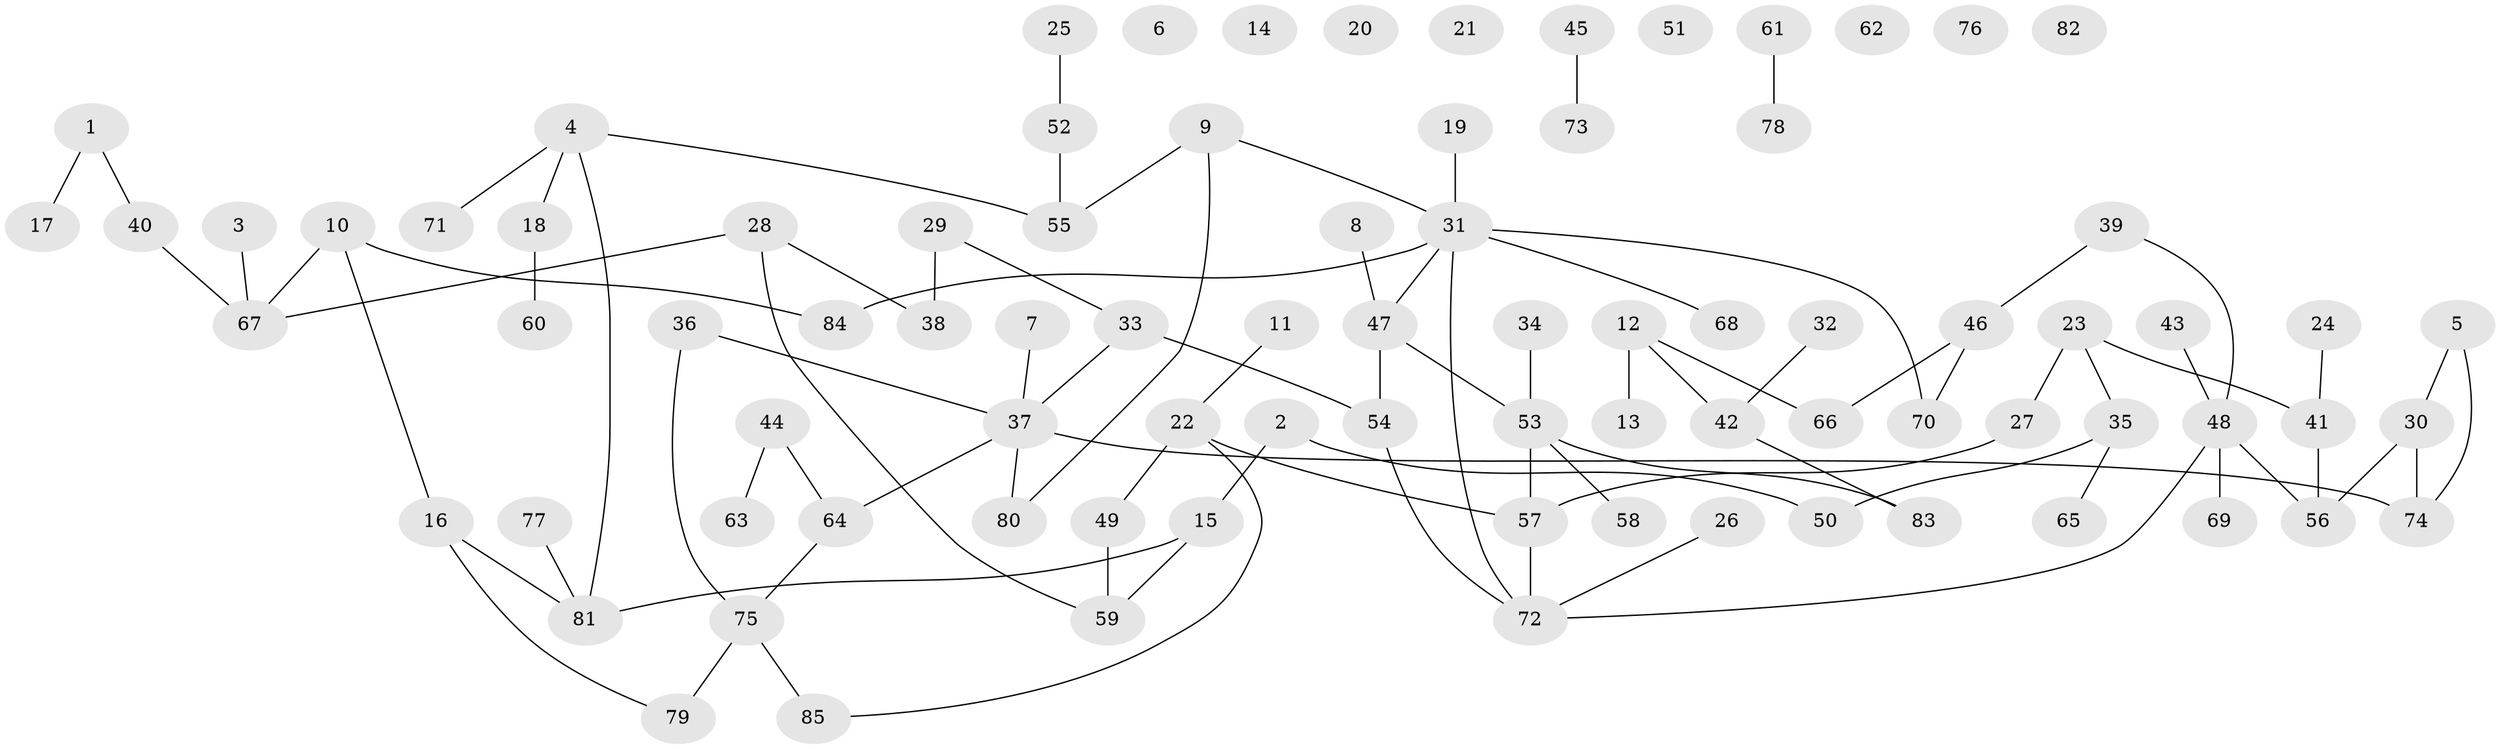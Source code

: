// Generated by graph-tools (version 1.1) at 2025/13/03/09/25 04:13:11]
// undirected, 85 vertices, 90 edges
graph export_dot {
graph [start="1"]
  node [color=gray90,style=filled];
  1;
  2;
  3;
  4;
  5;
  6;
  7;
  8;
  9;
  10;
  11;
  12;
  13;
  14;
  15;
  16;
  17;
  18;
  19;
  20;
  21;
  22;
  23;
  24;
  25;
  26;
  27;
  28;
  29;
  30;
  31;
  32;
  33;
  34;
  35;
  36;
  37;
  38;
  39;
  40;
  41;
  42;
  43;
  44;
  45;
  46;
  47;
  48;
  49;
  50;
  51;
  52;
  53;
  54;
  55;
  56;
  57;
  58;
  59;
  60;
  61;
  62;
  63;
  64;
  65;
  66;
  67;
  68;
  69;
  70;
  71;
  72;
  73;
  74;
  75;
  76;
  77;
  78;
  79;
  80;
  81;
  82;
  83;
  84;
  85;
  1 -- 17;
  1 -- 40;
  2 -- 15;
  2 -- 50;
  3 -- 67;
  4 -- 18;
  4 -- 55;
  4 -- 71;
  4 -- 81;
  5 -- 30;
  5 -- 74;
  7 -- 37;
  8 -- 47;
  9 -- 31;
  9 -- 55;
  9 -- 80;
  10 -- 16;
  10 -- 67;
  10 -- 84;
  11 -- 22;
  12 -- 13;
  12 -- 42;
  12 -- 66;
  15 -- 59;
  15 -- 81;
  16 -- 79;
  16 -- 81;
  18 -- 60;
  19 -- 31;
  22 -- 49;
  22 -- 57;
  22 -- 85;
  23 -- 27;
  23 -- 35;
  23 -- 41;
  24 -- 41;
  25 -- 52;
  26 -- 72;
  27 -- 57;
  28 -- 38;
  28 -- 59;
  28 -- 67;
  29 -- 33;
  29 -- 38;
  30 -- 56;
  30 -- 74;
  31 -- 47;
  31 -- 68;
  31 -- 70;
  31 -- 72;
  31 -- 84;
  32 -- 42;
  33 -- 37;
  33 -- 54;
  34 -- 53;
  35 -- 50;
  35 -- 65;
  36 -- 37;
  36 -- 75;
  37 -- 64;
  37 -- 74;
  37 -- 80;
  39 -- 46;
  39 -- 48;
  40 -- 67;
  41 -- 56;
  42 -- 83;
  43 -- 48;
  44 -- 63;
  44 -- 64;
  45 -- 73;
  46 -- 66;
  46 -- 70;
  47 -- 53;
  47 -- 54;
  48 -- 56;
  48 -- 69;
  48 -- 72;
  49 -- 59;
  52 -- 55;
  53 -- 57;
  53 -- 58;
  53 -- 83;
  54 -- 72;
  57 -- 72;
  61 -- 78;
  64 -- 75;
  75 -- 79;
  75 -- 85;
  77 -- 81;
}
